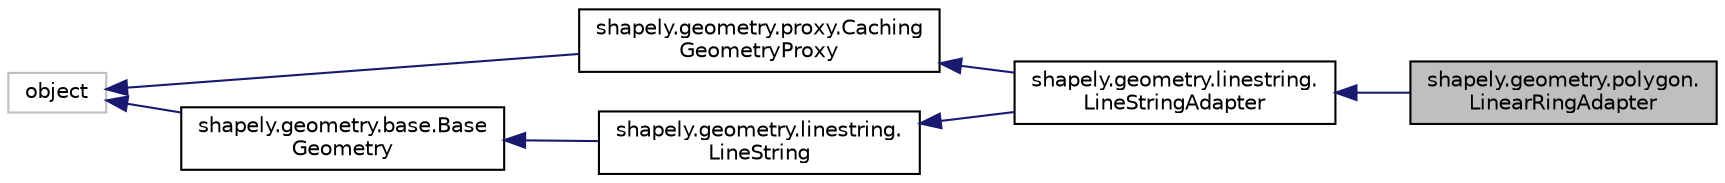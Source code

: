 digraph "shapely.geometry.polygon.LinearRingAdapter"
{
 // LATEX_PDF_SIZE
  edge [fontname="Helvetica",fontsize="10",labelfontname="Helvetica",labelfontsize="10"];
  node [fontname="Helvetica",fontsize="10",shape=record];
  rankdir="LR";
  Node1 [label="shapely.geometry.polygon.\lLinearRingAdapter",height=0.2,width=0.4,color="black", fillcolor="grey75", style="filled", fontcolor="black",tooltip=" "];
  Node2 -> Node1 [dir="back",color="midnightblue",fontsize="10",style="solid",fontname="Helvetica"];
  Node2 [label="shapely.geometry.linestring.\lLineStringAdapter",height=0.2,width=0.4,color="black", fillcolor="white", style="filled",URL="$db/d23/classshapely_1_1geometry_1_1linestring_1_1_line_string_adapter.html",tooltip=" "];
  Node3 -> Node2 [dir="back",color="midnightblue",fontsize="10",style="solid",fontname="Helvetica"];
  Node3 [label="shapely.geometry.proxy.Caching\lGeometryProxy",height=0.2,width=0.4,color="black", fillcolor="white", style="filled",URL="$d4/d62/classshapely_1_1geometry_1_1proxy_1_1_caching_geometry_proxy.html",tooltip=" "];
  Node4 -> Node3 [dir="back",color="midnightblue",fontsize="10",style="solid",fontname="Helvetica"];
  Node4 [label="object",height=0.2,width=0.4,color="grey75", fillcolor="white", style="filled",tooltip=" "];
  Node5 -> Node2 [dir="back",color="midnightblue",fontsize="10",style="solid",fontname="Helvetica"];
  Node5 [label="shapely.geometry.linestring.\lLineString",height=0.2,width=0.4,color="black", fillcolor="white", style="filled",URL="$df/dda/classshapely_1_1geometry_1_1linestring_1_1_line_string.html",tooltip=" "];
  Node6 -> Node5 [dir="back",color="midnightblue",fontsize="10",style="solid",fontname="Helvetica"];
  Node6 [label="shapely.geometry.base.Base\lGeometry",height=0.2,width=0.4,color="black", fillcolor="white", style="filled",URL="$db/d41/classshapely_1_1geometry_1_1base_1_1_base_geometry.html",tooltip=" "];
  Node4 -> Node6 [dir="back",color="midnightblue",fontsize="10",style="solid",fontname="Helvetica"];
}
